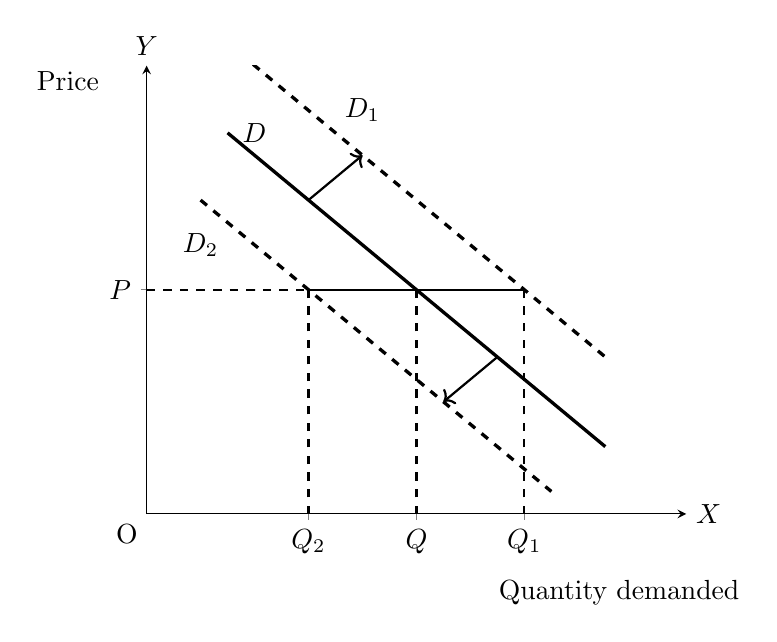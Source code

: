\begin{tikzpicture}
    \begin{axis}[
            axis x line = middle,
            axis y line = middle,
            xmin=0, xmax=10,
            xlabel style=right,
            xlabel=$ X $,
            xtick={3,5,7},
            xticklabels={$ Q_2 $,$ Q $,$ Q_1 $},
            ymin=0, ymax=10,
            ylabel style=above,
            ylabel=$ Y $,
            ytick={5},
            yticklabels={$ P $}
        ]
        \addplot [thick,black, dashed,domain=0:3]{5};
        \addplot [thick,black,domain=3:7]{5};
        \addplot [thick,black, dashed]coordinates {(3,0)(3,5)};
        \addplot [thick,black, dashed]coordinates {(5,0)(5,5)};
        \addplot [thick,black, dashed]coordinates {(7,0)(7,5)};
        \addplot [very thick,black,domain=1.5:8.5]{-1*x+10};
        \addplot [very thick,black,dashed,domain=1.5:8.5]{-1*x+12};
        \addplot [very thick,black,dashed,domain=1:7.5]{-1*x+8};
        \node at (axis cs:2,8.5) {$ D $};
        \node at (axis cs:4,9) {$ D_1 $};
        \node at (axis cs:1,6) {$ D_2 $};
        \draw[black,thick,->] (axis cs:3,7) --(axis cs:4,8);
        \draw[black,thick,->] (axis cs:6.5,3.5) --(axis cs:5.5,2.5);
    \end{axis}
    \draw(-0.25,-0.25) node {O};
    \draw(6,-1) node {Quantity demanded};
    \draw(-1,5.5) node {Price};
\end{tikzpicture}